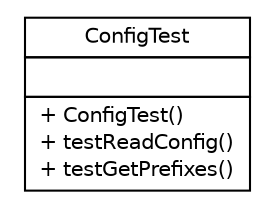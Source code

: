#!/usr/local/bin/dot
#
# Class diagram 
# Generated by UMLGraph version R5_6-24-gf6e263 (http://www.umlgraph.org/)
#

digraph G {
	edge [fontname="Helvetica",fontsize=10,labelfontname="Helvetica",labelfontsize=10];
	node [fontname="Helvetica",fontsize=10,shape=plaintext];
	nodesep=0.25;
	ranksep=0.5;
	// de.tud.plt.r43ples.management.ConfigTest
	c0 [label=<<table title="de.tud.plt.r43ples.management.ConfigTest" border="0" cellborder="1" cellspacing="0" cellpadding="2" port="p" href="./ConfigTest.html">
		<tr><td><table border="0" cellspacing="0" cellpadding="1">
<tr><td align="center" balign="center"> ConfigTest </td></tr>
		</table></td></tr>
		<tr><td><table border="0" cellspacing="0" cellpadding="1">
<tr><td align="left" balign="left">  </td></tr>
		</table></td></tr>
		<tr><td><table border="0" cellspacing="0" cellpadding="1">
<tr><td align="left" balign="left"> + ConfigTest() </td></tr>
<tr><td align="left" balign="left"> + testReadConfig() </td></tr>
<tr><td align="left" balign="left"> + testGetPrefixes() </td></tr>
		</table></td></tr>
		</table>>, URL="./ConfigTest.html", fontname="Helvetica", fontcolor="black", fontsize=10.0];
}

